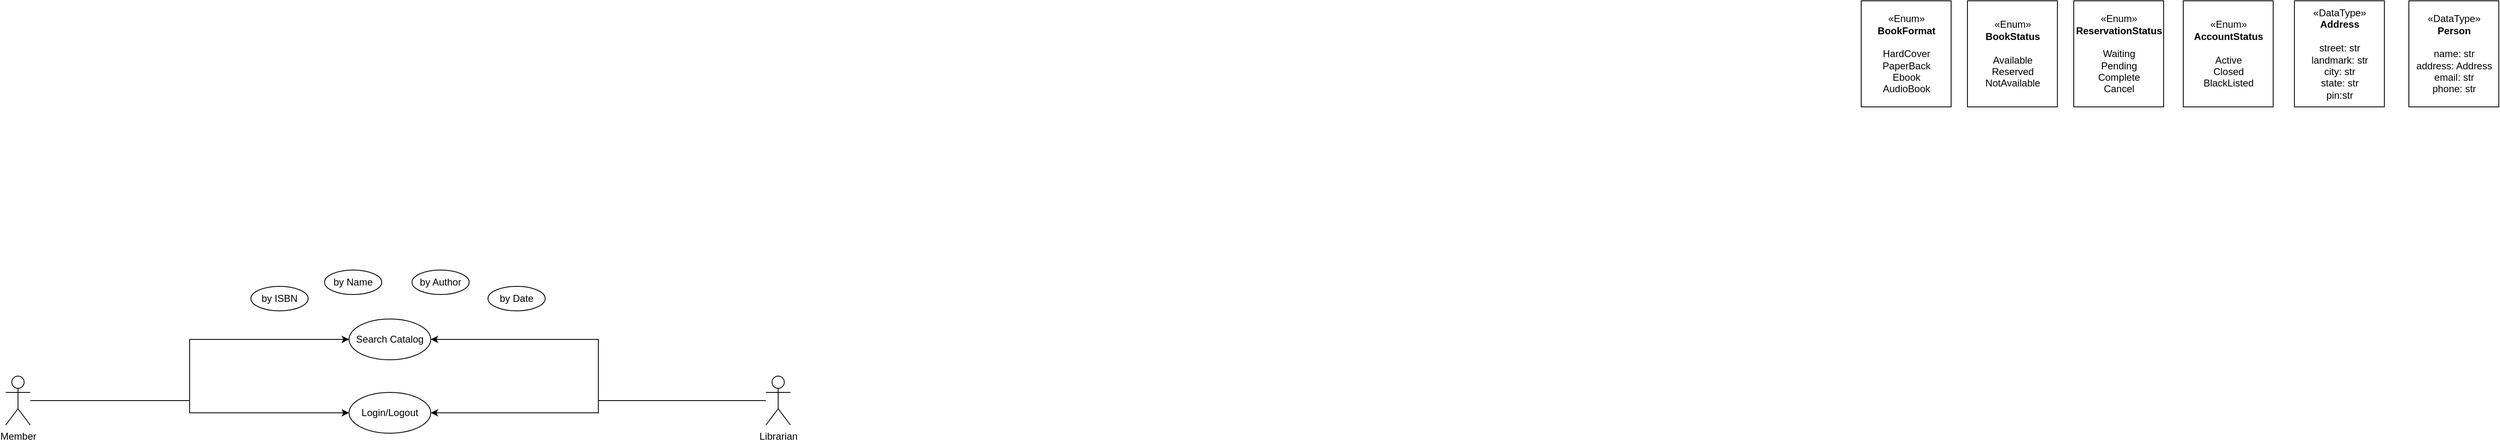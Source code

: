 <mxfile version="19.0.3" type="device"><diagram id="iAOFGo1Q_JiRAMQJq3eF" name="Page-1"><mxGraphModel dx="3547" dy="844" grid="1" gridSize="10" guides="1" tooltips="1" connect="1" arrows="1" fold="1" page="1" pageScale="1" pageWidth="1169" pageHeight="1654" math="0" shadow="0"><root><mxCell id="0"/><mxCell id="1" parent="0"/><mxCell id="An6rS5XcbRRGsrVGugp_-1" value="«Enum»&lt;br&gt;&lt;b&gt;BookFormat&lt;/b&gt;&lt;br&gt;&lt;br&gt;HardCover&lt;br&gt;PaperBack&lt;br&gt;Ebook&lt;br&gt;AudioBook&lt;br&gt;" style="html=1;" parent="1" vertex="1"><mxGeometry x="20" y="40" width="110" height="130" as="geometry"/></mxCell><mxCell id="An6rS5XcbRRGsrVGugp_-2" value="«Enum»&lt;br&gt;&lt;b&gt;BookStatus&lt;/b&gt;&lt;br&gt;&lt;br&gt;Available&lt;br&gt;Reserved&lt;br&gt;NotAvailable" style="html=1;" parent="1" vertex="1"><mxGeometry x="150" y="40" width="110" height="130" as="geometry"/></mxCell><mxCell id="An6rS5XcbRRGsrVGugp_-3" value="«Enum»&lt;br&gt;&lt;b&gt;ReservationStatus&lt;br&gt;&lt;/b&gt;&lt;br&gt;Waiting&lt;br&gt;Pending&lt;br&gt;Complete&lt;br&gt;Cancel&lt;br&gt;" style="html=1;" parent="1" vertex="1"><mxGeometry x="280" y="40" width="110" height="130" as="geometry"/></mxCell><mxCell id="An6rS5XcbRRGsrVGugp_-4" value="«Enum»&lt;br&gt;&lt;b&gt;AccountStatus&lt;br&gt;&lt;/b&gt;&lt;br&gt;Active&lt;br&gt;Closed&lt;br&gt;BlackListed&lt;br&gt;" style="html=1;" parent="1" vertex="1"><mxGeometry x="414" y="40" width="110" height="130" as="geometry"/></mxCell><mxCell id="An6rS5XcbRRGsrVGugp_-5" value="«DataType»&lt;br&gt;&lt;b&gt;Address&lt;br&gt;&lt;/b&gt;&lt;br&gt;street: str&lt;br&gt;landmark: str&lt;br&gt;city: str&lt;br&gt;state: str&lt;br&gt;pin:str&lt;br&gt;" style="html=1;" parent="1" vertex="1"><mxGeometry x="550" y="40" width="110" height="130" as="geometry"/></mxCell><mxCell id="An6rS5XcbRRGsrVGugp_-6" value="«DataType»&lt;br&gt;&lt;b&gt;Person&lt;br&gt;&lt;/b&gt;&lt;br&gt;name: str&lt;br&gt;address: Address&lt;br&gt;email: str&lt;br&gt;phone: str&lt;br&gt;" style="html=1;" parent="1" vertex="1"><mxGeometry x="690" y="40" width="110" height="130" as="geometry"/></mxCell><mxCell id="L7XR0KDbqssB27LlDLNj-21" style="edgeStyle=orthogonalEdgeStyle;rounded=0;orthogonalLoop=1;jettySize=auto;html=1;" edge="1" parent="1" source="L7XR0KDbqssB27LlDLNj-5" target="L7XR0KDbqssB27LlDLNj-11"><mxGeometry relative="1" as="geometry"/></mxCell><mxCell id="L7XR0KDbqssB27LlDLNj-25" style="edgeStyle=orthogonalEdgeStyle;rounded=0;orthogonalLoop=1;jettySize=auto;html=1;entryX=0;entryY=0.5;entryDx=0;entryDy=0;" edge="1" parent="1" source="L7XR0KDbqssB27LlDLNj-5" target="L7XR0KDbqssB27LlDLNj-23"><mxGeometry relative="1" as="geometry"/></mxCell><mxCell id="L7XR0KDbqssB27LlDLNj-5" value="Member" style="shape=umlActor;verticalLabelPosition=bottom;verticalAlign=top;html=1;outlineConnect=0;" vertex="1" parent="1"><mxGeometry x="-2250" y="500" width="30" height="60" as="geometry"/></mxCell><mxCell id="L7XR0KDbqssB27LlDLNj-22" style="edgeStyle=orthogonalEdgeStyle;rounded=0;orthogonalLoop=1;jettySize=auto;html=1;entryX=1;entryY=0.5;entryDx=0;entryDy=0;" edge="1" parent="1" source="L7XR0KDbqssB27LlDLNj-9" target="L7XR0KDbqssB27LlDLNj-11"><mxGeometry relative="1" as="geometry"/></mxCell><mxCell id="L7XR0KDbqssB27LlDLNj-24" style="edgeStyle=orthogonalEdgeStyle;rounded=0;orthogonalLoop=1;jettySize=auto;html=1;entryX=1;entryY=0.5;entryDx=0;entryDy=0;" edge="1" parent="1" source="L7XR0KDbqssB27LlDLNj-9" target="L7XR0KDbqssB27LlDLNj-23"><mxGeometry relative="1" as="geometry"/></mxCell><mxCell id="L7XR0KDbqssB27LlDLNj-9" value="Librarian" style="shape=umlActor;verticalLabelPosition=bottom;verticalAlign=top;html=1;" vertex="1" parent="1"><mxGeometry x="-1320" y="500" width="30" height="60" as="geometry"/></mxCell><mxCell id="L7XR0KDbqssB27LlDLNj-10" value="by ISBN" style="ellipse;whiteSpace=wrap;html=1;" vertex="1" parent="1"><mxGeometry x="-1950" y="390" width="70" height="30" as="geometry"/></mxCell><mxCell id="L7XR0KDbqssB27LlDLNj-11" value="Login/Logout" style="ellipse;whiteSpace=wrap;html=1;" vertex="1" parent="1"><mxGeometry x="-1830" y="520" width="100" height="50" as="geometry"/></mxCell><mxCell id="L7XR0KDbqssB27LlDLNj-23" value="Search Catalog" style="ellipse;whiteSpace=wrap;html=1;" vertex="1" parent="1"><mxGeometry x="-1830" y="430" width="100" height="50" as="geometry"/></mxCell><mxCell id="L7XR0KDbqssB27LlDLNj-26" value="by Name" style="ellipse;whiteSpace=wrap;html=1;" vertex="1" parent="1"><mxGeometry x="-1860" y="370" width="70" height="30" as="geometry"/></mxCell><mxCell id="L7XR0KDbqssB27LlDLNj-27" value="by Author" style="ellipse;whiteSpace=wrap;html=1;" vertex="1" parent="1"><mxGeometry x="-1753" y="370" width="70" height="30" as="geometry"/></mxCell><mxCell id="L7XR0KDbqssB27LlDLNj-28" value="by Date" style="ellipse;whiteSpace=wrap;html=1;" vertex="1" parent="1"><mxGeometry x="-1660" y="390" width="70" height="30" as="geometry"/></mxCell></root></mxGraphModel></diagram></mxfile>